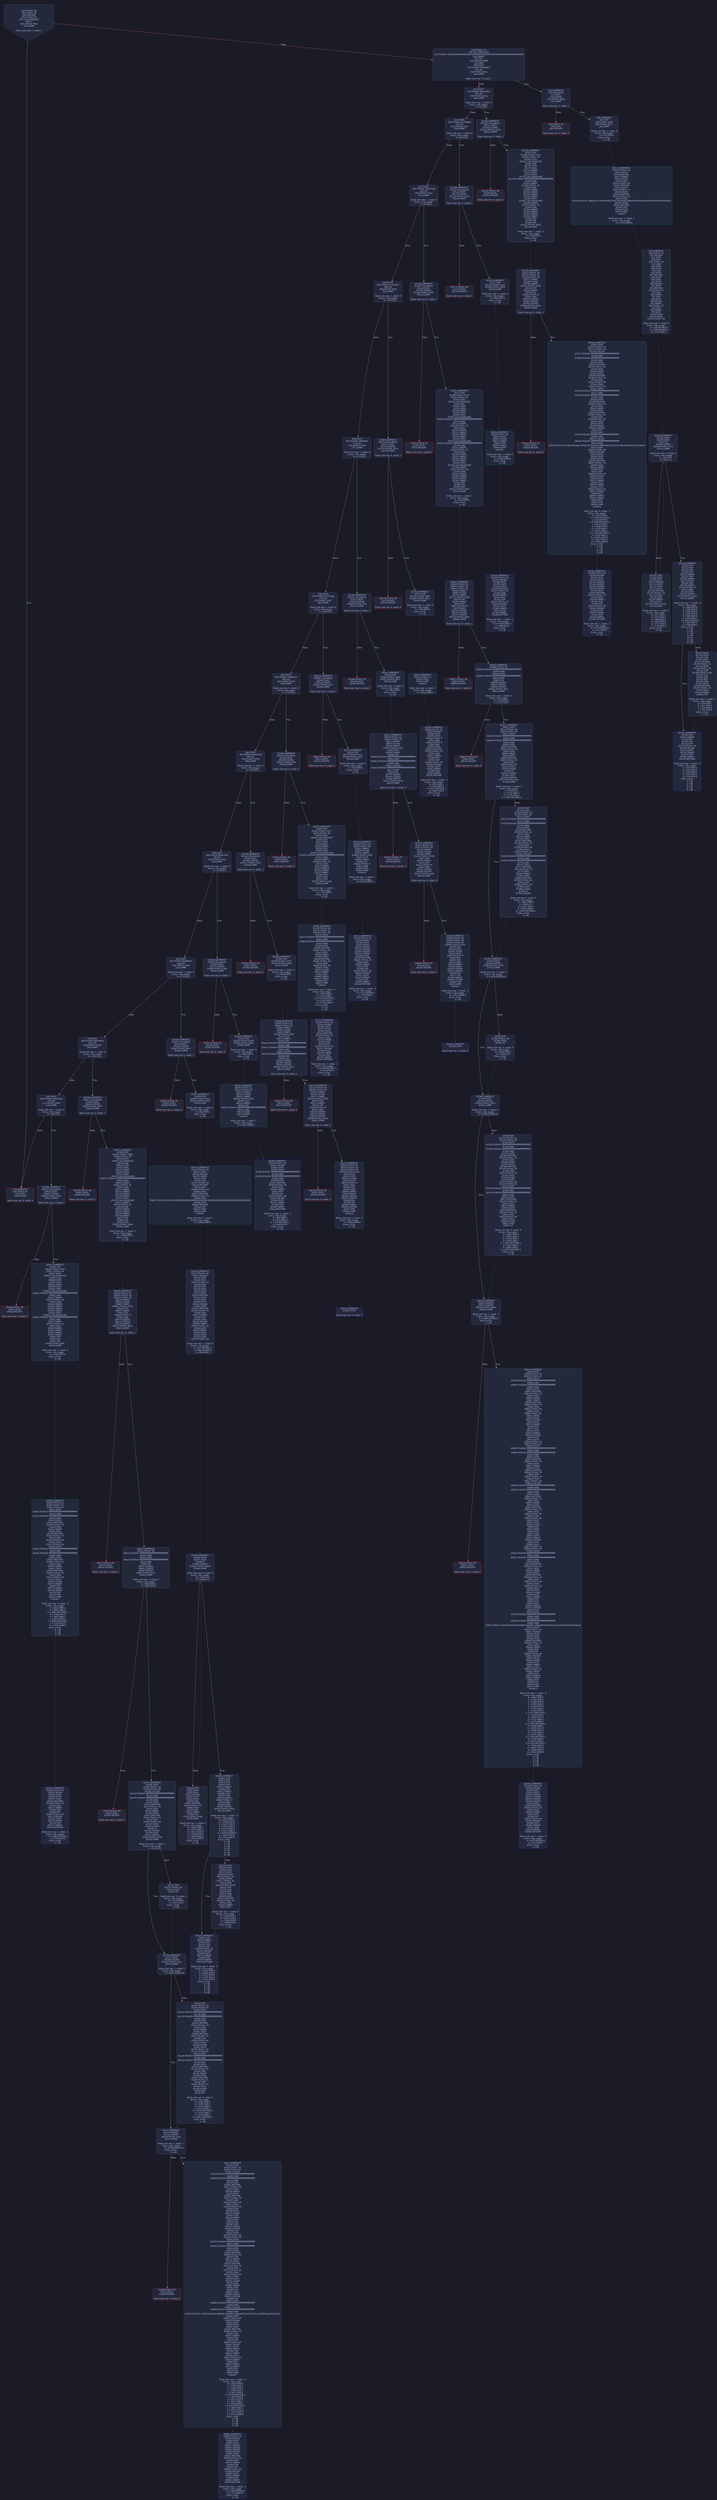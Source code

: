 digraph G {
    node [shape=box, style="filled, rounded", color="#565f89", fontcolor="#c0caf5", fontname="Helvetica", fillcolor="#24283b"];
    edge [color="#414868", fontcolor="#c0caf5", fontname="Helvetica"];
    bgcolor="#1a1b26";
    0 [ label = "[00] PUSH1 80
[02] PUSH1 40
[04] MSTORE
[05] PUSH1 04
[07] CALLDATASIZE
[08] LT
[09] PUSH2 00c5
[0c] JUMPI

Stack size req: 0, sizeΔ: 0
" shape = invhouse]
    1 [ label = "[0d] PUSH1 00
[0f] CALLDATALOAD
[10] PUSH29 0100000000000000000000000000000000000000000000000000000000
[2e] SWAP1
[2f] DIV
[30] PUSH4 ffffffff
[35] AND
[36] DUP1
[37] PUSH4 06fdde03
[3c] EQ
[3d] PUSH2 00ca
[40] JUMPI

Stack size req: 0, sizeΔ: 1
"]
    2 [ label = "[41] DUP1
[42] PUSH4 095ea7b3
[47] EQ
[48] PUSH2 015a
[4b] JUMPI

Stack size req: 1, sizeΔ: 0
Entry->Op usage:
	0->71:EQ:1
"]
    3 [ label = "[4c] DUP1
[4d] PUSH4 18160ddd
[52] EQ
[53] PUSH2 01bf
[56] JUMPI

Stack size req: 1, sizeΔ: 0
Entry->Op usage:
	0->82:EQ:1
"]
    4 [ label = "[57] DUP1
[58] PUSH4 23b872dd
[5d] EQ
[5e] PUSH2 01ea
[61] JUMPI

Stack size req: 1, sizeΔ: 0
Entry->Op usage:
	0->93:EQ:1
"]
    5 [ label = "[62] DUP1
[63] PUSH4 313ce567
[68] EQ
[69] PUSH2 026f
[6c] JUMPI

Stack size req: 1, sizeΔ: 0
Entry->Op usage:
	0->104:EQ:1
"]
    6 [ label = "[6d] DUP1
[6e] PUSH4 3f4ba83a
[73] EQ
[74] PUSH2 02a0
[77] JUMPI

Stack size req: 1, sizeΔ: 0
Entry->Op usage:
	0->115:EQ:1
"]
    7 [ label = "[78] DUP1
[79] PUSH4 5c975abb
[7e] EQ
[7f] PUSH2 02b7
[82] JUMPI

Stack size req: 1, sizeΔ: 0
Entry->Op usage:
	0->126:EQ:1
"]
    8 [ label = "[83] DUP1
[84] PUSH4 70a08231
[89] EQ
[8a] PUSH2 02e6
[8d] JUMPI

Stack size req: 1, sizeΔ: 0
Entry->Op usage:
	0->137:EQ:1
"]
    9 [ label = "[8e] DUP1
[8f] PUSH4 8456cb59
[94] EQ
[95] PUSH2 033d
[98] JUMPI

Stack size req: 1, sizeΔ: 0
Entry->Op usage:
	0->148:EQ:1
"]
    10 [ label = "[99] DUP1
[9a] PUSH4 8da5cb5b
[9f] EQ
[a0] PUSH2 0354
[a3] JUMPI

Stack size req: 1, sizeΔ: 0
Entry->Op usage:
	0->159:EQ:1
"]
    11 [ label = "[a4] DUP1
[a5] PUSH4 95d89b41
[aa] EQ
[ab] PUSH2 03ab
[ae] JUMPI

Stack size req: 1, sizeΔ: 0
Entry->Op usage:
	0->170:EQ:1
"]
    12 [ label = "[af] DUP1
[b0] PUSH4 a9059cbb
[b5] EQ
[b6] PUSH2 043b
[b9] JUMPI

Stack size req: 1, sizeΔ: 0
Entry->Op usage:
	0->181:EQ:1
"]
    13 [ label = "[ba] DUP1
[bb] PUSH4 dd62ed3e
[c0] EQ
[c1] PUSH2 04a0
[c4] JUMPI

Stack size req: 1, sizeΔ: 0
Entry->Op usage:
	0->192:EQ:1
"]
    14 [ label = "[c5] JUMPDEST
[c6] PUSH1 00
[c8] DUP1
[c9] REVERT

Stack size req: 0, sizeΔ: 0
" color = "red"]
    15 [ label = "[ca] JUMPDEST
[cb] CALLVALUE
[cc] DUP1
[cd] ISZERO
[ce] PUSH2 00d6
[d1] JUMPI

Stack size req: 0, sizeΔ: 1
"]
    16 [ label = "[d2] PUSH1 00
[d4] DUP1
[d5] REVERT

Stack size req: 0, sizeΔ: 0
" color = "red"]
    17 [ label = "[d6] JUMPDEST
[d7] POP
[d8] PUSH2 00df
[db] PUSH2 0517
[de] JUMP

Stack size req: 1, sizeΔ: 0
Entry->Op usage:
	0->215:POP:0
Entry->Exit:
	0->😵
"]
    18 [ label = "[df] JUMPDEST
[e0] PUSH1 40
[e2] MLOAD
[e3] DUP1
[e4] DUP1
[e5] PUSH1 20
[e7] ADD
[e8] DUP3
[e9] DUP2
[ea] SUB
[eb] DUP3
[ec] MSTORE
[ed] DUP4
[ee] DUP2
[ef] DUP2
[f0] MLOAD
[f1] DUP2
[f2] MSTORE
[f3] PUSH1 20
[f5] ADD
[f6] SWAP2
[f7] POP
[f8] DUP1
[f9] MLOAD
[fa] SWAP1
[fb] PUSH1 20
[fd] ADD
[fe] SWAP1
[ff] DUP1
[0100] DUP4
[0101] DUP4
[0102] PUSH1 00

Stack size req: 1, sizeΔ: 9
Entry->Op usage:
	0->240:MLOAD:0
	0->249:MLOAD:0
	0->253:ADD:1
"]
    19 [ label = "[0104] JUMPDEST
[0105] DUP4
[0106] DUP2
[0107] LT
[0108] ISZERO
[0109] PUSH2 011f
[010c] JUMPI

Stack size req: 4, sizeΔ: 0
Entry->Op usage:
	0->263:LT:0
	3->263:LT:1
"]
    20 [ label = "[010d] DUP1
[010e] DUP3
[010f] ADD
[0110] MLOAD
[0111] DUP2
[0112] DUP5
[0113] ADD
[0114] MSTORE
[0115] PUSH1 20
[0117] DUP2
[0118] ADD
[0119] SWAP1
[011a] POP
[011b] PUSH2 0104
[011e] JUMP

Stack size req: 3, sizeΔ: 0
Entry->Op usage:
	0->271:ADD:1
	0->275:ADD:1
	0->280:ADD:0
	0->282:POP:0
	1->271:ADD:0
	2->275:ADD:0
Entry->Exit:
	0->😵
"]
    21 [ label = "[011f] JUMPDEST
[0120] POP
[0121] POP
[0122] POP
[0123] POP
[0124] SWAP1
[0125] POP
[0126] SWAP1
[0127] DUP2
[0128] ADD
[0129] SWAP1
[012a] PUSH1 1f
[012c] AND
[012d] DUP1
[012e] ISZERO
[012f] PUSH2 014c
[0132] JUMPI

Stack size req: 7, sizeΔ: -5
Entry->Op usage:
	0->288:POP:0
	1->289:POP:0
	2->290:POP:0
	3->291:POP:0
	4->296:ADD:0
	4->300:AND:1
	4->302:ISZERO:0
	5->293:POP:0
	6->296:ADD:1
Entry->Exit:
	0->😵
	1->😵
	2->😵
	3->😵
	4->0
	5->😵
	6->😵
"]
    22 [ label = "[0133] DUP1
[0134] DUP3
[0135] SUB
[0136] DUP1
[0137] MLOAD
[0138] PUSH1 01
[013a] DUP4
[013b] PUSH1 20
[013d] SUB
[013e] PUSH2 0100
[0141] EXP
[0142] SUB
[0143] NOT
[0144] AND
[0145] DUP2
[0146] MSTORE
[0147] PUSH1 20
[0149] ADD
[014a] SWAP2
[014b] POP

Stack size req: 2, sizeΔ: 0
Entry->Op usage:
	0->309:SUB:1
	0->317:SUB:1
	1->309:SUB:0
	1->331:POP:0
Entry->Exit:
	1->😵
"]
    23 [ label = "[014c] JUMPDEST
[014d] POP
[014e] SWAP3
[014f] POP
[0150] POP
[0151] POP
[0152] PUSH1 40
[0154] MLOAD
[0155] DUP1
[0156] SWAP2
[0157] SUB
[0158] SWAP1
[0159] RETURN

Stack size req: 5, sizeΔ: -5
Entry->Op usage:
	0->333:POP:0
	1->343:SUB:0
	2->336:POP:0
	3->337:POP:0
	4->335:POP:0
Entry->Exit:
	0->😵
	1->😵
	2->😵
	3->😵
	4->😵
" color = "darkblue"]
    24 [ label = "[015a] JUMPDEST
[015b] CALLVALUE
[015c] DUP1
[015d] ISZERO
[015e] PUSH2 0166
[0161] JUMPI

Stack size req: 0, sizeΔ: 1
"]
    25 [ label = "[0162] PUSH1 00
[0164] DUP1
[0165] REVERT

Stack size req: 0, sizeΔ: 0
" color = "red"]
    26 [ label = "[0166] JUMPDEST
[0167] POP
[0168] PUSH2 01a5
[016b] PUSH1 04
[016d] DUP1
[016e] CALLDATASIZE
[016f] SUB
[0170] DUP2
[0171] ADD
[0172] SWAP1
[0173] DUP1
[0174] DUP1
[0175] CALLDATALOAD
[0176] PUSH20 ffffffffffffffffffffffffffffffffffffffff
[018b] AND
[018c] SWAP1
[018d] PUSH1 20
[018f] ADD
[0190] SWAP1
[0191] SWAP3
[0192] SWAP2
[0193] SWAP1
[0194] DUP1
[0195] CALLDATALOAD
[0196] SWAP1
[0197] PUSH1 20
[0199] ADD
[019a] SWAP1
[019b] SWAP3
[019c] SWAP2
[019d] SWAP1
[019e] POP
[019f] POP
[01a0] POP
[01a1] PUSH2 0550
[01a4] JUMP

Stack size req: 1, sizeΔ: 2
Entry->Op usage:
	0->359:POP:0
Entry->Exit:
	0->😵
"]
    27 [ label = "[01a5] JUMPDEST
[01a6] PUSH1 40
[01a8] MLOAD
[01a9] DUP1
[01aa] DUP3
[01ab] ISZERO
[01ac] ISZERO
[01ad] ISZERO
[01ae] ISZERO
[01af] DUP2
[01b0] MSTORE
[01b1] PUSH1 20
[01b3] ADD
[01b4] SWAP2
[01b5] POP
[01b6] POP
[01b7] PUSH1 40
[01b9] MLOAD
[01ba] DUP1
[01bb] SWAP2
[01bc] SUB
[01bd] SWAP1
[01be] RETURN

Stack size req: 1, sizeΔ: -1
Entry->Op usage:
	0->427:ISZERO:0
	0->437:POP:0
Entry->Exit:
	0->😵
" color = "darkblue"]
    28 [ label = "[01bf] JUMPDEST
[01c0] CALLVALUE
[01c1] DUP1
[01c2] ISZERO
[01c3] PUSH2 01cb
[01c6] JUMPI

Stack size req: 0, sizeΔ: 1
"]
    29 [ label = "[01c7] PUSH1 00
[01c9] DUP1
[01ca] REVERT

Stack size req: 0, sizeΔ: 0
" color = "red"]
    30 [ label = "[01cb] JUMPDEST
[01cc] POP
[01cd] PUSH2 01d4
[01d0] PUSH2 065e
[01d3] JUMP

Stack size req: 1, sizeΔ: 0
Entry->Op usage:
	0->460:POP:0
Entry->Exit:
	0->😵
"]
    31 [ label = "[01d4] JUMPDEST
[01d5] PUSH1 40
[01d7] MLOAD
[01d8] DUP1
[01d9] DUP3
[01da] DUP2
[01db] MSTORE
[01dc] PUSH1 20
[01de] ADD
[01df] SWAP2
[01e0] POP
[01e1] POP
[01e2] PUSH1 40
[01e4] MLOAD
[01e5] DUP1
[01e6] SWAP2
[01e7] SUB
[01e8] SWAP1
[01e9] RETURN

Stack size req: 1, sizeΔ: -1
Entry->Op usage:
	0->475:MSTORE:1
	0->480:POP:0
Entry->Exit:
	0->😵
" color = "darkblue"]
    32 [ label = "[01ea] JUMPDEST
[01eb] CALLVALUE
[01ec] DUP1
[01ed] ISZERO
[01ee] PUSH2 01f6
[01f1] JUMPI

Stack size req: 0, sizeΔ: 1
"]
    33 [ label = "[01f2] PUSH1 00
[01f4] DUP1
[01f5] REVERT

Stack size req: 0, sizeΔ: 0
" color = "red"]
    34 [ label = "[01f6] JUMPDEST
[01f7] POP
[01f8] PUSH2 0255
[01fb] PUSH1 04
[01fd] DUP1
[01fe] CALLDATASIZE
[01ff] SUB
[0200] DUP2
[0201] ADD
[0202] SWAP1
[0203] DUP1
[0204] DUP1
[0205] CALLDATALOAD
[0206] PUSH20 ffffffffffffffffffffffffffffffffffffffff
[021b] AND
[021c] SWAP1
[021d] PUSH1 20
[021f] ADD
[0220] SWAP1
[0221] SWAP3
[0222] SWAP2
[0223] SWAP1
[0224] DUP1
[0225] CALLDATALOAD
[0226] PUSH20 ffffffffffffffffffffffffffffffffffffffff
[023b] AND
[023c] SWAP1
[023d] PUSH1 20
[023f] ADD
[0240] SWAP1
[0241] SWAP3
[0242] SWAP2
[0243] SWAP1
[0244] DUP1
[0245] CALLDATALOAD
[0246] SWAP1
[0247] PUSH1 20
[0249] ADD
[024a] SWAP1
[024b] SWAP3
[024c] SWAP2
[024d] SWAP1
[024e] POP
[024f] POP
[0250] POP
[0251] PUSH2 0667
[0254] JUMP

Stack size req: 1, sizeΔ: 3
Entry->Op usage:
	0->503:POP:0
Entry->Exit:
	0->😵
"]
    35 [ label = "[0255] JUMPDEST
[0256] PUSH1 40
[0258] MLOAD
[0259] DUP1
[025a] DUP3
[025b] ISZERO
[025c] ISZERO
[025d] ISZERO
[025e] ISZERO
[025f] DUP2
[0260] MSTORE
[0261] PUSH1 20
[0263] ADD
[0264] SWAP2
[0265] POP
[0266] POP
[0267] PUSH1 40
[0269] MLOAD
[026a] DUP1
[026b] SWAP2
[026c] SUB
[026d] SWAP1
[026e] RETURN

Stack size req: 1, sizeΔ: -1
Entry->Op usage:
	0->603:ISZERO:0
	0->613:POP:0
Entry->Exit:
	0->😵
" color = "darkblue"]
    36 [ label = "[026f] JUMPDEST
[0270] CALLVALUE
[0271] DUP1
[0272] ISZERO
[0273] PUSH2 027b
[0276] JUMPI

Stack size req: 0, sizeΔ: 1
"]
    37 [ label = "[0277] PUSH1 00
[0279] DUP1
[027a] REVERT

Stack size req: 0, sizeΔ: 0
" color = "red"]
    38 [ label = "[027b] JUMPDEST
[027c] POP
[027d] PUSH2 0284
[0280] PUSH2 09c2
[0283] JUMP

Stack size req: 1, sizeΔ: 0
Entry->Op usage:
	0->636:POP:0
Entry->Exit:
	0->😵
"]
    39 [ label = "[0284] JUMPDEST
[0285] PUSH1 40
[0287] MLOAD
[0288] DUP1
[0289] DUP3
[028a] PUSH1 ff
[028c] AND
[028d] PUSH1 ff
[028f] AND
[0290] DUP2
[0291] MSTORE
[0292] PUSH1 20
[0294] ADD
[0295] SWAP2
[0296] POP
[0297] POP
[0298] PUSH1 40
[029a] MLOAD
[029b] DUP1
[029c] SWAP2
[029d] SUB
[029e] SWAP1
[029f] RETURN

Stack size req: 1, sizeΔ: -1
Entry->Op usage:
	0->652:AND:1
	0->655:AND:1
	0->657:MSTORE:1
	0->662:POP:0
Entry->Exit:
	0->😵
" color = "darkblue"]
    40 [ label = "[02a0] JUMPDEST
[02a1] CALLVALUE
[02a2] DUP1
[02a3] ISZERO
[02a4] PUSH2 02ac
[02a7] JUMPI

Stack size req: 0, sizeΔ: 1
"]
    41 [ label = "[02a8] PUSH1 00
[02aa] DUP1
[02ab] REVERT

Stack size req: 0, sizeΔ: 0
" color = "red"]
    42 [ label = "[02ac] JUMPDEST
[02ad] POP
[02ae] PUSH2 02b5
[02b1] PUSH2 09c7
[02b4] JUMP

Stack size req: 1, sizeΔ: 0
Entry->Op usage:
	0->685:POP:0
Entry->Exit:
	0->😵
"]
    43 [ label = "[02b5] JUMPDEST
[02b6] STOP

Stack size req: 0, sizeΔ: 0
" color = "darkblue"]
    44 [ label = "[02b7] JUMPDEST
[02b8] CALLVALUE
[02b9] DUP1
[02ba] ISZERO
[02bb] PUSH2 02c3
[02be] JUMPI

Stack size req: 0, sizeΔ: 1
"]
    45 [ label = "[02bf] PUSH1 00
[02c1] DUP1
[02c2] REVERT

Stack size req: 0, sizeΔ: 0
" color = "red"]
    46 [ label = "[02c3] JUMPDEST
[02c4] POP
[02c5] PUSH2 02cc
[02c8] PUSH2 0a5c
[02cb] JUMP

Stack size req: 1, sizeΔ: 0
Entry->Op usage:
	0->708:POP:0
Entry->Exit:
	0->😵
"]
    47 [ label = "[02cc] JUMPDEST
[02cd] PUSH1 40
[02cf] MLOAD
[02d0] DUP1
[02d1] DUP3
[02d2] ISZERO
[02d3] ISZERO
[02d4] ISZERO
[02d5] ISZERO
[02d6] DUP2
[02d7] MSTORE
[02d8] PUSH1 20
[02da] ADD
[02db] SWAP2
[02dc] POP
[02dd] POP
[02de] PUSH1 40
[02e0] MLOAD
[02e1] DUP1
[02e2] SWAP2
[02e3] SUB
[02e4] SWAP1
[02e5] RETURN

Stack size req: 1, sizeΔ: -1
Entry->Op usage:
	0->722:ISZERO:0
	0->732:POP:0
Entry->Exit:
	0->😵
" color = "darkblue"]
    48 [ label = "[02e6] JUMPDEST
[02e7] CALLVALUE
[02e8] DUP1
[02e9] ISZERO
[02ea] PUSH2 02f2
[02ed] JUMPI

Stack size req: 0, sizeΔ: 1
"]
    49 [ label = "[02ee] PUSH1 00
[02f0] DUP1
[02f1] REVERT

Stack size req: 0, sizeΔ: 0
" color = "red"]
    50 [ label = "[02f2] JUMPDEST
[02f3] POP
[02f4] PUSH2 0327
[02f7] PUSH1 04
[02f9] DUP1
[02fa] CALLDATASIZE
[02fb] SUB
[02fc] DUP2
[02fd] ADD
[02fe] SWAP1
[02ff] DUP1
[0300] DUP1
[0301] CALLDATALOAD
[0302] PUSH20 ffffffffffffffffffffffffffffffffffffffff
[0317] AND
[0318] SWAP1
[0319] PUSH1 20
[031b] ADD
[031c] SWAP1
[031d] SWAP3
[031e] SWAP2
[031f] SWAP1
[0320] POP
[0321] POP
[0322] POP
[0323] PUSH2 0a6f
[0326] JUMP

Stack size req: 1, sizeΔ: 1
Entry->Op usage:
	0->755:POP:0
Entry->Exit:
	0->😵
"]
    51 [ label = "[0327] JUMPDEST
[0328] PUSH1 40
[032a] MLOAD
[032b] DUP1
[032c] DUP3
[032d] DUP2
[032e] MSTORE
[032f] PUSH1 20
[0331] ADD
[0332] SWAP2
[0333] POP
[0334] POP
[0335] PUSH1 40
[0337] MLOAD
[0338] DUP1
[0339] SWAP2
[033a] SUB
[033b] SWAP1
[033c] RETURN

Stack size req: 1, sizeΔ: -1
Entry->Op usage:
	0->814:MSTORE:1
	0->819:POP:0
Entry->Exit:
	0->😵
" color = "darkblue"]
    52 [ label = "[033d] JUMPDEST
[033e] CALLVALUE
[033f] DUP1
[0340] ISZERO
[0341] PUSH2 0349
[0344] JUMPI

Stack size req: 0, sizeΔ: 1
"]
    53 [ label = "[0345] PUSH1 00
[0347] DUP1
[0348] REVERT

Stack size req: 0, sizeΔ: 0
" color = "red"]
    54 [ label = "[0349] JUMPDEST
[034a] POP
[034b] PUSH2 0352
[034e] PUSH2 0ab8
[0351] JUMP

Stack size req: 1, sizeΔ: 0
Entry->Op usage:
	0->842:POP:0
Entry->Exit:
	0->😵
"]
    55 [ label = "[0352] JUMPDEST
[0353] STOP

Stack size req: 0, sizeΔ: 0
" color = "darkblue"]
    56 [ label = "[0354] JUMPDEST
[0355] CALLVALUE
[0356] DUP1
[0357] ISZERO
[0358] PUSH2 0360
[035b] JUMPI

Stack size req: 0, sizeΔ: 1
"]
    57 [ label = "[035c] PUSH1 00
[035e] DUP1
[035f] REVERT

Stack size req: 0, sizeΔ: 0
" color = "red"]
    58 [ label = "[0360] JUMPDEST
[0361] POP
[0362] PUSH2 0369
[0365] PUSH2 0b4e
[0368] JUMP

Stack size req: 1, sizeΔ: 0
Entry->Op usage:
	0->865:POP:0
Entry->Exit:
	0->😵
"]
    59 [ label = "[0369] JUMPDEST
[036a] PUSH1 40
[036c] MLOAD
[036d] DUP1
[036e] DUP3
[036f] PUSH20 ffffffffffffffffffffffffffffffffffffffff
[0384] AND
[0385] PUSH20 ffffffffffffffffffffffffffffffffffffffff
[039a] AND
[039b] DUP2
[039c] MSTORE
[039d] PUSH1 20
[039f] ADD
[03a0] SWAP2
[03a1] POP
[03a2] POP
[03a3] PUSH1 40
[03a5] MLOAD
[03a6] DUP1
[03a7] SWAP2
[03a8] SUB
[03a9] SWAP1
[03aa] RETURN

Stack size req: 1, sizeΔ: -1
Entry->Op usage:
	0->900:AND:1
	0->922:AND:1
	0->924:MSTORE:1
	0->929:POP:0
Entry->Exit:
	0->😵
" color = "darkblue"]
    60 [ label = "[03ab] JUMPDEST
[03ac] CALLVALUE
[03ad] DUP1
[03ae] ISZERO
[03af] PUSH2 03b7
[03b2] JUMPI

Stack size req: 0, sizeΔ: 1
"]
    61 [ label = "[03b3] PUSH1 00
[03b5] DUP1
[03b6] REVERT

Stack size req: 0, sizeΔ: 0
" color = "red"]
    62 [ label = "[03b7] JUMPDEST
[03b8] POP
[03b9] PUSH2 03c0
[03bc] PUSH2 0b74
[03bf] JUMP

Stack size req: 1, sizeΔ: 0
Entry->Op usage:
	0->952:POP:0
Entry->Exit:
	0->😵
"]
    63 [ label = "[03c0] JUMPDEST
[03c1] PUSH1 40
[03c3] MLOAD
[03c4] DUP1
[03c5] DUP1
[03c6] PUSH1 20
[03c8] ADD
[03c9] DUP3
[03ca] DUP2
[03cb] SUB
[03cc] DUP3
[03cd] MSTORE
[03ce] DUP4
[03cf] DUP2
[03d0] DUP2
[03d1] MLOAD
[03d2] DUP2
[03d3] MSTORE
[03d4] PUSH1 20
[03d6] ADD
[03d7] SWAP2
[03d8] POP
[03d9] DUP1
[03da] MLOAD
[03db] SWAP1
[03dc] PUSH1 20
[03de] ADD
[03df] SWAP1
[03e0] DUP1
[03e1] DUP4
[03e2] DUP4
[03e3] PUSH1 00

Stack size req: 1, sizeΔ: 9
Entry->Op usage:
	0->977:MLOAD:0
	0->986:MLOAD:0
	0->990:ADD:1
"]
    64 [ label = "[03e5] JUMPDEST
[03e6] DUP4
[03e7] DUP2
[03e8] LT
[03e9] ISZERO
[03ea] PUSH2 0400
[03ed] JUMPI

Stack size req: 4, sizeΔ: 0
Entry->Op usage:
	0->1000:LT:0
	3->1000:LT:1
"]
    65 [ label = "[03ee] DUP1
[03ef] DUP3
[03f0] ADD
[03f1] MLOAD
[03f2] DUP2
[03f3] DUP5
[03f4] ADD
[03f5] MSTORE
[03f6] PUSH1 20
[03f8] DUP2
[03f9] ADD
[03fa] SWAP1
[03fb] POP
[03fc] PUSH2 03e5
[03ff] JUMP

Stack size req: 3, sizeΔ: 0
Entry->Op usage:
	0->1008:ADD:1
	0->1012:ADD:1
	0->1017:ADD:0
	0->1019:POP:0
	1->1008:ADD:0
	2->1012:ADD:0
Entry->Exit:
	0->😵
"]
    66 [ label = "[0400] JUMPDEST
[0401] POP
[0402] POP
[0403] POP
[0404] POP
[0405] SWAP1
[0406] POP
[0407] SWAP1
[0408] DUP2
[0409] ADD
[040a] SWAP1
[040b] PUSH1 1f
[040d] AND
[040e] DUP1
[040f] ISZERO
[0410] PUSH2 042d
[0413] JUMPI

Stack size req: 7, sizeΔ: -5
Entry->Op usage:
	0->1025:POP:0
	1->1026:POP:0
	2->1027:POP:0
	3->1028:POP:0
	4->1033:ADD:0
	4->1037:AND:1
	4->1039:ISZERO:0
	5->1030:POP:0
	6->1033:ADD:1
Entry->Exit:
	0->😵
	1->😵
	2->😵
	3->😵
	4->0
	5->😵
	6->😵
"]
    67 [ label = "[0414] DUP1
[0415] DUP3
[0416] SUB
[0417] DUP1
[0418] MLOAD
[0419] PUSH1 01
[041b] DUP4
[041c] PUSH1 20
[041e] SUB
[041f] PUSH2 0100
[0422] EXP
[0423] SUB
[0424] NOT
[0425] AND
[0426] DUP2
[0427] MSTORE
[0428] PUSH1 20
[042a] ADD
[042b] SWAP2
[042c] POP

Stack size req: 2, sizeΔ: 0
Entry->Op usage:
	0->1046:SUB:1
	0->1054:SUB:1
	1->1046:SUB:0
	1->1068:POP:0
Entry->Exit:
	1->😵
"]
    68 [ label = "[042d] JUMPDEST
[042e] POP
[042f] SWAP3
[0430] POP
[0431] POP
[0432] POP
[0433] PUSH1 40
[0435] MLOAD
[0436] DUP1
[0437] SWAP2
[0438] SUB
[0439] SWAP1
[043a] RETURN

Stack size req: 5, sizeΔ: -5
Entry->Op usage:
	0->1070:POP:0
	1->1080:SUB:0
	2->1073:POP:0
	3->1074:POP:0
	4->1072:POP:0
Entry->Exit:
	0->😵
	1->😵
	2->😵
	3->😵
	4->😵
" color = "darkblue"]
    69 [ label = "[043b] JUMPDEST
[043c] CALLVALUE
[043d] DUP1
[043e] ISZERO
[043f] PUSH2 0447
[0442] JUMPI

Stack size req: 0, sizeΔ: 1
"]
    70 [ label = "[0443] PUSH1 00
[0445] DUP1
[0446] REVERT

Stack size req: 0, sizeΔ: 0
" color = "red"]
    71 [ label = "[0447] JUMPDEST
[0448] POP
[0449] PUSH2 0486
[044c] PUSH1 04
[044e] DUP1
[044f] CALLDATASIZE
[0450] SUB
[0451] DUP2
[0452] ADD
[0453] SWAP1
[0454] DUP1
[0455] DUP1
[0456] CALLDATALOAD
[0457] PUSH20 ffffffffffffffffffffffffffffffffffffffff
[046c] AND
[046d] SWAP1
[046e] PUSH1 20
[0470] ADD
[0471] SWAP1
[0472] SWAP3
[0473] SWAP2
[0474] SWAP1
[0475] DUP1
[0476] CALLDATALOAD
[0477] SWAP1
[0478] PUSH1 20
[047a] ADD
[047b] SWAP1
[047c] SWAP3
[047d] SWAP2
[047e] SWAP1
[047f] POP
[0480] POP
[0481] POP
[0482] PUSH2 0bad
[0485] JUMP

Stack size req: 1, sizeΔ: 2
Entry->Op usage:
	0->1096:POP:0
Entry->Exit:
	0->😵
"]
    72 [ label = "[0486] JUMPDEST
[0487] PUSH1 40
[0489] MLOAD
[048a] DUP1
[048b] DUP3
[048c] ISZERO
[048d] ISZERO
[048e] ISZERO
[048f] ISZERO
[0490] DUP2
[0491] MSTORE
[0492] PUSH1 20
[0494] ADD
[0495] SWAP2
[0496] POP
[0497] POP
[0498] PUSH1 40
[049a] MLOAD
[049b] DUP1
[049c] SWAP2
[049d] SUB
[049e] SWAP1
[049f] RETURN

Stack size req: 1, sizeΔ: -1
Entry->Op usage:
	0->1164:ISZERO:0
	0->1174:POP:0
Entry->Exit:
	0->😵
" color = "darkblue"]
    73 [ label = "[04a0] JUMPDEST
[04a1] CALLVALUE
[04a2] DUP1
[04a3] ISZERO
[04a4] PUSH2 04ac
[04a7] JUMPI

Stack size req: 0, sizeΔ: 1
"]
    74 [ label = "[04a8] PUSH1 00
[04aa] DUP1
[04ab] REVERT

Stack size req: 0, sizeΔ: 0
" color = "red"]
    75 [ label = "[04ac] JUMPDEST
[04ad] POP
[04ae] PUSH2 0501
[04b1] PUSH1 04
[04b3] DUP1
[04b4] CALLDATASIZE
[04b5] SUB
[04b6] DUP2
[04b7] ADD
[04b8] SWAP1
[04b9] DUP1
[04ba] DUP1
[04bb] CALLDATALOAD
[04bc] PUSH20 ffffffffffffffffffffffffffffffffffffffff
[04d1] AND
[04d2] SWAP1
[04d3] PUSH1 20
[04d5] ADD
[04d6] SWAP1
[04d7] SWAP3
[04d8] SWAP2
[04d9] SWAP1
[04da] DUP1
[04db] CALLDATALOAD
[04dc] PUSH20 ffffffffffffffffffffffffffffffffffffffff
[04f1] AND
[04f2] SWAP1
[04f3] PUSH1 20
[04f5] ADD
[04f6] SWAP1
[04f7] SWAP3
[04f8] SWAP2
[04f9] SWAP1
[04fa] POP
[04fb] POP
[04fc] POP
[04fd] PUSH2 0df5
[0500] JUMP

Stack size req: 1, sizeΔ: 2
Entry->Op usage:
	0->1197:POP:0
Entry->Exit:
	0->😵
"]
    76 [ label = "[0501] JUMPDEST
[0502] PUSH1 40
[0504] MLOAD
[0505] DUP1
[0506] DUP3
[0507] DUP2
[0508] MSTORE
[0509] PUSH1 20
[050b] ADD
[050c] SWAP2
[050d] POP
[050e] POP
[050f] PUSH1 40
[0511] MLOAD
[0512] DUP1
[0513] SWAP2
[0514] SUB
[0515] SWAP1
[0516] RETURN

Stack size req: 1, sizeΔ: -1
Entry->Op usage:
	0->1288:MSTORE:1
	0->1293:POP:0
Entry->Exit:
	0->😵
" color = "darkblue"]
    77 [ label = "[0517] JUMPDEST
[0518] PUSH1 40
[051a] DUP1
[051b] MLOAD
[051c] SWAP1
[051d] DUP2
[051e] ADD
[051f] PUSH1 40
[0521] MSTORE
[0522] DUP1
[0523] PUSH1 17
[0525] DUP2
[0526] MSTORE
[0527] PUSH1 20
[0529] ADD
[052a] PUSH32 4865616c7468204461746120436861696e20546f6b656e000000000000000000
[054b] DUP2
[054c] MSTORE
[054d] POP
[054e] DUP2
[054f] JUMP
Indirect!

Stack size req: 1, sizeΔ: 1
Entry->Op usage:
	0->1359:JUMP:0
" color = "teal"]
    78 [ label = "[0550] JUMPDEST
[0551] PUSH1 00
[0553] PUSH1 04
[0555] PUSH1 00
[0557] SWAP1
[0558] SLOAD
[0559] SWAP1
[055a] PUSH2 0100
[055d] EXP
[055e] SWAP1
[055f] DIV
[0560] PUSH1 ff
[0562] AND
[0563] ISZERO
[0564] ISZERO
[0565] ISZERO
[0566] PUSH2 056e
[0569] JUMPI

Stack size req: 0, sizeΔ: 1
"]
    79 [ label = "[056a] PUSH1 00
[056c] DUP1
[056d] REVERT

Stack size req: 0, sizeΔ: 0
" color = "red"]
    80 [ label = "[056e] JUMPDEST
[056f] DUP2
[0570] PUSH1 03
[0572] PUSH1 00
[0574] CALLER
[0575] PUSH20 ffffffffffffffffffffffffffffffffffffffff
[058a] AND
[058b] PUSH20 ffffffffffffffffffffffffffffffffffffffff
[05a0] AND
[05a1] DUP2
[05a2] MSTORE
[05a3] PUSH1 20
[05a5] ADD
[05a6] SWAP1
[05a7] DUP2
[05a8] MSTORE
[05a9] PUSH1 20
[05ab] ADD
[05ac] PUSH1 00
[05ae] SHA3
[05af] PUSH1 00
[05b1] DUP6
[05b2] PUSH20 ffffffffffffffffffffffffffffffffffffffff
[05c7] AND
[05c8] PUSH20 ffffffffffffffffffffffffffffffffffffffff
[05dd] AND
[05de] DUP2
[05df] MSTORE
[05e0] PUSH1 20
[05e2] ADD
[05e3] SWAP1
[05e4] DUP2
[05e5] MSTORE
[05e6] PUSH1 20
[05e8] ADD
[05e9] PUSH1 00
[05eb] SHA3
[05ec] DUP2
[05ed] SWAP1
[05ee] SSTORE
[05ef] POP
[05f0] DUP3
[05f1] PUSH20 ffffffffffffffffffffffffffffffffffffffff
[0606] AND
[0607] CALLER
[0608] PUSH20 ffffffffffffffffffffffffffffffffffffffff
[061d] AND
[061e] PUSH32 8c5be1e5ebec7d5bd14f71427d1e84f3dd0314c0f7b2291e5b200ac8c7c3b925
[063f] DUP5
[0640] PUSH1 40
[0642] MLOAD
[0643] DUP1
[0644] DUP3
[0645] DUP2
[0646] MSTORE
[0647] PUSH1 20
[0649] ADD
[064a] SWAP2
[064b] POP
[064c] POP
[064d] PUSH1 40
[064f] MLOAD
[0650] DUP1
[0651] SWAP2
[0652] SUB
[0653] SWAP1
[0654] LOG3
[0655] PUSH1 01
[0657] SWAP1
[0658] POP
[0659] SWAP3
[065a] SWAP2
[065b] POP
[065c] POP
[065d] JUMP
Indirect!

Stack size req: 4, sizeΔ: -3
Entry->Op usage:
	0->1624:POP:0
	1->1518:SSTORE:1
	1->1519:POP:0
	1->1606:MSTORE:1
	1->1611:POP:0
	1->1628:POP:0
	2->1479:AND:1
	2->1501:AND:1
	2->1503:MSTORE:1
	2->1542:AND:1
	2->1620:LOG3:4
	2->1627:POP:0
	3->1629:JUMP:0
Entry->Exit:
	0->😵
	1->😵
	2->😵
	3->😵
" color = "teal"]
    81 [ label = "[065e] JUMPDEST
[065f] PUSH1 00
[0661] DUP1
[0662] SLOAD
[0663] SWAP1
[0664] POP
[0665] SWAP1
[0666] JUMP
Indirect!

Stack size req: 1, sizeΔ: 0
Entry->Op usage:
	0->1638:JUMP:0
Entry->Exit:
	0->😵
" color = "teal"]
    82 [ label = "[0667] JUMPDEST
[0668] PUSH1 00
[066a] PUSH1 04
[066c] PUSH1 00
[066e] SWAP1
[066f] SLOAD
[0670] SWAP1
[0671] PUSH2 0100
[0674] EXP
[0675] SWAP1
[0676] DIV
[0677] PUSH1 ff
[0679] AND
[067a] ISZERO
[067b] ISZERO
[067c] ISZERO
[067d] PUSH2 0685
[0680] JUMPI

Stack size req: 0, sizeΔ: 1
"]
    83 [ label = "[0681] PUSH1 00
[0683] DUP1
[0684] REVERT

Stack size req: 0, sizeΔ: 0
" color = "red"]
    84 [ label = "[0685] JUMPDEST
[0686] PUSH1 00
[0688] PUSH20 ffffffffffffffffffffffffffffffffffffffff
[069d] AND
[069e] DUP4
[069f] PUSH20 ffffffffffffffffffffffffffffffffffffffff
[06b4] AND
[06b5] EQ
[06b6] ISZERO
[06b7] ISZERO
[06b8] ISZERO
[06b9] PUSH2 06c1
[06bc] JUMPI

Stack size req: 3, sizeΔ: 0
Entry->Op usage:
	2->1716:AND:1
	2->1717:EQ:0
"]
    85 [ label = "[06bd] PUSH1 00
[06bf] DUP1
[06c0] REVERT

Stack size req: 0, sizeΔ: 0
" color = "red"]
    86 [ label = "[06c1] JUMPDEST
[06c2] DUP2
[06c3] PUSH1 02
[06c5] PUSH1 00
[06c7] DUP7
[06c8] PUSH20 ffffffffffffffffffffffffffffffffffffffff
[06dd] AND
[06de] PUSH20 ffffffffffffffffffffffffffffffffffffffff
[06f3] AND
[06f4] DUP2
[06f5] MSTORE
[06f6] PUSH1 20
[06f8] ADD
[06f9] SWAP1
[06fa] DUP2
[06fb] MSTORE
[06fc] PUSH1 20
[06fe] ADD
[06ff] PUSH1 00
[0701] SHA3
[0702] SLOAD
[0703] LT
[0704] ISZERO
[0705] DUP1
[0706] ISZERO
[0707] PUSH2 078c
[070a] JUMPI

Stack size req: 4, sizeΔ: 1
Entry->Op usage:
	1->1795:LT:1
	3->1757:AND:1
	3->1779:AND:1
	3->1781:MSTORE:1
"]
    87 [ label = "[070b] POP
[070c] DUP2
[070d] PUSH1 03
[070f] PUSH1 00
[0711] DUP7
[0712] PUSH20 ffffffffffffffffffffffffffffffffffffffff
[0727] AND
[0728] PUSH20 ffffffffffffffffffffffffffffffffffffffff
[073d] AND
[073e] DUP2
[073f] MSTORE
[0740] PUSH1 20
[0742] ADD
[0743] SWAP1
[0744] DUP2
[0745] MSTORE
[0746] PUSH1 20
[0748] ADD
[0749] PUSH1 00
[074b] SHA3
[074c] PUSH1 00
[074e] CALLER
[074f] PUSH20 ffffffffffffffffffffffffffffffffffffffff
[0764] AND
[0765] PUSH20 ffffffffffffffffffffffffffffffffffffffff
[077a] AND
[077b] DUP2
[077c] MSTORE
[077d] PUSH1 20
[077f] ADD
[0780] SWAP1
[0781] DUP2
[0782] MSTORE
[0783] PUSH1 20
[0785] ADD
[0786] PUSH1 00
[0788] SHA3
[0789] SLOAD
[078a] LT
[078b] ISZERO

Stack size req: 5, sizeΔ: 0
Entry->Op usage:
	0->1803:POP:0
	2->1930:LT:1
	4->1831:AND:1
	4->1853:AND:1
	4->1855:MSTORE:1
Entry->Exit:
	0->😵
"]
    88 [ label = "[078c] JUMPDEST
[078d] DUP1
[078e] ISZERO
[078f] PUSH2 0798
[0792] JUMPI

Stack size req: 1, sizeΔ: 0
Entry->Op usage:
	0->1934:ISZERO:0
"]
    89 [ label = "[0793] POP
[0794] PUSH1 00
[0796] DUP3
[0797] GT

Stack size req: 3, sizeΔ: 0
Entry->Op usage:
	0->1939:POP:0
	2->1943:GT:0
Entry->Exit:
	0->😵
"]
    90 [ label = "[0798] JUMPDEST
[0799] DUP1
[079a] ISZERO
[079b] PUSH2 0823
[079e] JUMPI

Stack size req: 1, sizeΔ: 0
Entry->Op usage:
	0->1946:ISZERO:0
"]
    91 [ label = "[079f] POP
[07a0] PUSH1 02
[07a2] PUSH1 00
[07a4] DUP5
[07a5] PUSH20 ffffffffffffffffffffffffffffffffffffffff
[07ba] AND
[07bb] PUSH20 ffffffffffffffffffffffffffffffffffffffff
[07d0] AND
[07d1] DUP2
[07d2] MSTORE
[07d3] PUSH1 20
[07d5] ADD
[07d6] SWAP1
[07d7] DUP2
[07d8] MSTORE
[07d9] PUSH1 20
[07db] ADD
[07dc] PUSH1 00
[07de] SHA3
[07df] SLOAD
[07e0] DUP3
[07e1] PUSH1 02
[07e3] PUSH1 00
[07e5] DUP7
[07e6] PUSH20 ffffffffffffffffffffffffffffffffffffffff
[07fb] AND
[07fc] PUSH20 ffffffffffffffffffffffffffffffffffffffff
[0811] AND
[0812] DUP2
[0813] MSTORE
[0814] PUSH1 20
[0816] ADD
[0817] SWAP1
[0818] DUP2
[0819] MSTORE
[081a] PUSH1 20
[081c] ADD
[081d] PUSH1 00
[081f] SHA3
[0820] SLOAD
[0821] ADD
[0822] GT

Stack size req: 4, sizeΔ: 0
Entry->Op usage:
	0->1951:POP:0
	2->2081:ADD:1
	3->1978:AND:1
	3->2000:AND:1
	3->2002:MSTORE:1
	3->2043:AND:1
	3->2065:AND:1
	3->2067:MSTORE:1
Entry->Exit:
	0->😵
"]
    92 [ label = "[0823] JUMPDEST
[0824] ISZERO
[0825] ISZERO
[0826] PUSH2 082e
[0829] JUMPI

Stack size req: 1, sizeΔ: -1
Entry->Op usage:
	0->2084:ISZERO:0
Entry->Exit:
	0->😵
"]
    93 [ label = "[082a] PUSH1 00
[082c] DUP1
[082d] REVERT

Stack size req: 0, sizeΔ: 0
" color = "red"]
    94 [ label = "[082e] JUMPDEST
[082f] DUP2
[0830] PUSH1 02
[0832] PUSH1 00
[0834] DUP7
[0835] PUSH20 ffffffffffffffffffffffffffffffffffffffff
[084a] AND
[084b] PUSH20 ffffffffffffffffffffffffffffffffffffffff
[0860] AND
[0861] DUP2
[0862] MSTORE
[0863] PUSH1 20
[0865] ADD
[0866] SWAP1
[0867] DUP2
[0868] MSTORE
[0869] PUSH1 20
[086b] ADD
[086c] PUSH1 00
[086e] SHA3
[086f] PUSH1 00
[0871] DUP3
[0872] DUP3
[0873] SLOAD
[0874] SUB
[0875] SWAP3
[0876] POP
[0877] POP
[0878] DUP2
[0879] SWAP1
[087a] SSTORE
[087b] POP
[087c] DUP2
[087d] PUSH1 03
[087f] PUSH1 00
[0881] DUP7
[0882] PUSH20 ffffffffffffffffffffffffffffffffffffffff
[0897] AND
[0898] PUSH20 ffffffffffffffffffffffffffffffffffffffff
[08ad] AND
[08ae] DUP2
[08af] MSTORE
[08b0] PUSH1 20
[08b2] ADD
[08b3] SWAP1
[08b4] DUP2
[08b5] MSTORE
[08b6] PUSH1 20
[08b8] ADD
[08b9] PUSH1 00
[08bb] SHA3
[08bc] PUSH1 00
[08be] CALLER
[08bf] PUSH20 ffffffffffffffffffffffffffffffffffffffff
[08d4] AND
[08d5] PUSH20 ffffffffffffffffffffffffffffffffffffffff
[08ea] AND
[08eb] DUP2
[08ec] MSTORE
[08ed] PUSH1 20
[08ef] ADD
[08f0] SWAP1
[08f1] DUP2
[08f2] MSTORE
[08f3] PUSH1 20
[08f5] ADD
[08f6] PUSH1 00
[08f8] SHA3
[08f9] PUSH1 00
[08fb] DUP3
[08fc] DUP3
[08fd] SLOAD
[08fe] SUB
[08ff] SWAP3
[0900] POP
[0901] POP
[0902] DUP2
[0903] SWAP1
[0904] SSTORE
[0905] POP
[0906] DUP2
[0907] PUSH1 02
[0909] PUSH1 00
[090b] DUP6
[090c] PUSH20 ffffffffffffffffffffffffffffffffffffffff
[0921] AND
[0922] PUSH20 ffffffffffffffffffffffffffffffffffffffff
[0937] AND
[0938] DUP2
[0939] MSTORE
[093a] PUSH1 20
[093c] ADD
[093d] SWAP1
[093e] DUP2
[093f] MSTORE
[0940] PUSH1 20
[0942] ADD
[0943] PUSH1 00
[0945] SHA3
[0946] PUSH1 00
[0948] DUP3
[0949] DUP3
[094a] SLOAD
[094b] ADD
[094c] SWAP3
[094d] POP
[094e] POP
[094f] DUP2
[0950] SWAP1
[0951] SSTORE
[0952] POP
[0953] DUP3
[0954] PUSH20 ffffffffffffffffffffffffffffffffffffffff
[0969] AND
[096a] DUP5
[096b] PUSH20 ffffffffffffffffffffffffffffffffffffffff
[0980] AND
[0981] PUSH32 ddf252ad1be2c89b69c2b068fc378daa952ba7f163c4a11628f55a4df523b3ef
[09a2] DUP5
[09a3] PUSH1 40
[09a5] MLOAD
[09a6] DUP1
[09a7] DUP3
[09a8] DUP2
[09a9] MSTORE
[09aa] PUSH1 20
[09ac] ADD
[09ad] SWAP2
[09ae] POP
[09af] POP
[09b0] PUSH1 40
[09b2] MLOAD
[09b3] DUP1
[09b4] SWAP2
[09b5] SUB
[09b6] SWAP1
[09b7] LOG3
[09b8] PUSH1 01
[09ba] SWAP1
[09bb] POP
[09bc] SWAP4
[09bd] SWAP3
[09be] POP
[09bf] POP
[09c0] POP
[09c1] JUMP
Indirect!

Stack size req: 5, sizeΔ: -4
Entry->Op usage:
	0->2491:POP:0
	1->2164:SUB:1
	1->2166:POP:0
	1->2302:SUB:1
	1->2304:POP:0
	1->2379:ADD:1
	1->2381:POP:0
	1->2473:MSTORE:1
	1->2478:POP:0
	1->2495:POP:0
	2->2337:AND:1
	2->2359:AND:1
	2->2361:MSTORE:1
	2->2409:AND:1
	2->2487:LOG3:4
	2->2496:POP:0
	3->2122:AND:1
	3->2144:AND:1
	3->2146:MSTORE:1
	3->2199:AND:1
	3->2221:AND:1
	3->2223:MSTORE:1
	3->2432:AND:1
	3->2487:LOG3:3
	3->2494:POP:0
	4->2497:JUMP:0
Entry->Exit:
	0->😵
	1->😵
	2->😵
	3->😵
	4->😵
" color = "teal"]
    95 [ label = "[09c2] JUMPDEST
[09c3] PUSH1 12
[09c5] DUP2
[09c6] JUMP
Indirect!

Stack size req: 1, sizeΔ: 1
Entry->Op usage:
	0->2502:JUMP:0
" color = "teal"]
    96 [ label = "[09c7] JUMPDEST
[09c8] PUSH1 01
[09ca] PUSH1 00
[09cc] SWAP1
[09cd] SLOAD
[09ce] SWAP1
[09cf] PUSH2 0100
[09d2] EXP
[09d3] SWAP1
[09d4] DIV
[09d5] PUSH20 ffffffffffffffffffffffffffffffffffffffff
[09ea] AND
[09eb] PUSH20 ffffffffffffffffffffffffffffffffffffffff
[0a00] AND
[0a01] CALLER
[0a02] PUSH20 ffffffffffffffffffffffffffffffffffffffff
[0a17] AND
[0a18] EQ
[0a19] ISZERO
[0a1a] ISZERO
[0a1b] ISZERO
[0a1c] PUSH2 0a24
[0a1f] JUMPI

Stack size req: 0, sizeΔ: 0
"]
    97 [ label = "[0a20] PUSH1 00
[0a22] DUP1
[0a23] REVERT

Stack size req: 0, sizeΔ: 0
" color = "red"]
    98 [ label = "[0a24] JUMPDEST
[0a25] PUSH1 04
[0a27] PUSH1 00
[0a29] SWAP1
[0a2a] SLOAD
[0a2b] SWAP1
[0a2c] PUSH2 0100
[0a2f] EXP
[0a30] SWAP1
[0a31] DIV
[0a32] PUSH1 ff
[0a34] AND
[0a35] ISZERO
[0a36] ISZERO
[0a37] PUSH2 0a3f
[0a3a] JUMPI

Stack size req: 0, sizeΔ: 0
"]
    99 [ label = "[0a3b] PUSH1 00
[0a3d] DUP1
[0a3e] REVERT

Stack size req: 0, sizeΔ: 0
" color = "red"]
    100 [ label = "[0a3f] JUMPDEST
[0a40] PUSH1 00
[0a42] PUSH1 04
[0a44] PUSH1 00
[0a46] PUSH2 0100
[0a49] EXP
[0a4a] DUP2
[0a4b] SLOAD
[0a4c] DUP2
[0a4d] PUSH1 ff
[0a4f] MUL
[0a50] NOT
[0a51] AND
[0a52] SWAP1
[0a53] DUP4
[0a54] ISZERO
[0a55] ISZERO
[0a56] MUL
[0a57] OR
[0a58] SWAP1
[0a59] SSTORE
[0a5a] POP
[0a5b] JUMP
Indirect!

Stack size req: 1, sizeΔ: -1
Entry->Op usage:
	0->2651:JUMP:0
Entry->Exit:
	0->😵
" color = "teal"]
    101 [ label = "[0a5c] JUMPDEST
[0a5d] PUSH1 04
[0a5f] PUSH1 00
[0a61] SWAP1
[0a62] SLOAD
[0a63] SWAP1
[0a64] PUSH2 0100
[0a67] EXP
[0a68] SWAP1
[0a69] DIV
[0a6a] PUSH1 ff
[0a6c] AND
[0a6d] DUP2
[0a6e] JUMP
Indirect!

Stack size req: 1, sizeΔ: 1
Entry->Op usage:
	0->2670:JUMP:0
" color = "teal"]
    102 [ label = "[0a6f] JUMPDEST
[0a70] PUSH1 00
[0a72] PUSH1 02
[0a74] PUSH1 00
[0a76] DUP4
[0a77] PUSH20 ffffffffffffffffffffffffffffffffffffffff
[0a8c] AND
[0a8d] PUSH20 ffffffffffffffffffffffffffffffffffffffff
[0aa2] AND
[0aa3] DUP2
[0aa4] MSTORE
[0aa5] PUSH1 20
[0aa7] ADD
[0aa8] SWAP1
[0aa9] DUP2
[0aaa] MSTORE
[0aab] PUSH1 20
[0aad] ADD
[0aae] PUSH1 00
[0ab0] SHA3
[0ab1] SLOAD
[0ab2] SWAP1
[0ab3] POP
[0ab4] SWAP2
[0ab5] SWAP1
[0ab6] POP
[0ab7] JUMP
Indirect!

Stack size req: 2, sizeΔ: -1
Entry->Op usage:
	0->2700:AND:1
	0->2722:AND:1
	0->2724:MSTORE:1
	0->2742:POP:0
	1->2743:JUMP:0
Entry->Exit:
	0->😵
	1->😵
" color = "teal"]
    103 [ label = "[0ab8] JUMPDEST
[0ab9] PUSH1 01
[0abb] PUSH1 00
[0abd] SWAP1
[0abe] SLOAD
[0abf] SWAP1
[0ac0] PUSH2 0100
[0ac3] EXP
[0ac4] SWAP1
[0ac5] DIV
[0ac6] PUSH20 ffffffffffffffffffffffffffffffffffffffff
[0adb] AND
[0adc] PUSH20 ffffffffffffffffffffffffffffffffffffffff
[0af1] AND
[0af2] CALLER
[0af3] PUSH20 ffffffffffffffffffffffffffffffffffffffff
[0b08] AND
[0b09] EQ
[0b0a] ISZERO
[0b0b] ISZERO
[0b0c] ISZERO
[0b0d] PUSH2 0b15
[0b10] JUMPI

Stack size req: 0, sizeΔ: 0
"]
    104 [ label = "[0b11] PUSH1 00
[0b13] DUP1
[0b14] REVERT

Stack size req: 0, sizeΔ: 0
" color = "red"]
    105 [ label = "[0b15] JUMPDEST
[0b16] PUSH1 04
[0b18] PUSH1 00
[0b1a] SWAP1
[0b1b] SLOAD
[0b1c] SWAP1
[0b1d] PUSH2 0100
[0b20] EXP
[0b21] SWAP1
[0b22] DIV
[0b23] PUSH1 ff
[0b25] AND
[0b26] ISZERO
[0b27] ISZERO
[0b28] ISZERO
[0b29] PUSH2 0b31
[0b2c] JUMPI

Stack size req: 0, sizeΔ: 0
"]
    106 [ label = "[0b2d] PUSH1 00
[0b2f] DUP1
[0b30] REVERT

Stack size req: 0, sizeΔ: 0
" color = "red"]
    107 [ label = "[0b31] JUMPDEST
[0b32] PUSH1 01
[0b34] PUSH1 04
[0b36] PUSH1 00
[0b38] PUSH2 0100
[0b3b] EXP
[0b3c] DUP2
[0b3d] SLOAD
[0b3e] DUP2
[0b3f] PUSH1 ff
[0b41] MUL
[0b42] NOT
[0b43] AND
[0b44] SWAP1
[0b45] DUP4
[0b46] ISZERO
[0b47] ISZERO
[0b48] MUL
[0b49] OR
[0b4a] SWAP1
[0b4b] SSTORE
[0b4c] POP
[0b4d] JUMP
Indirect!

Stack size req: 1, sizeΔ: -1
Entry->Op usage:
	0->2893:JUMP:0
Entry->Exit:
	0->😵
" color = "teal"]
    108 [ label = "[0b4e] JUMPDEST
[0b4f] PUSH1 01
[0b51] PUSH1 00
[0b53] SWAP1
[0b54] SLOAD
[0b55] SWAP1
[0b56] PUSH2 0100
[0b59] EXP
[0b5a] SWAP1
[0b5b] DIV
[0b5c] PUSH20 ffffffffffffffffffffffffffffffffffffffff
[0b71] AND
[0b72] DUP2
[0b73] JUMP
Indirect!

Stack size req: 1, sizeΔ: 1
Entry->Op usage:
	0->2931:JUMP:0
" color = "teal"]
    109 [ label = "[0b74] JUMPDEST
[0b75] PUSH1 40
[0b77] DUP1
[0b78] MLOAD
[0b79] SWAP1
[0b7a] DUP2
[0b7b] ADD
[0b7c] PUSH1 40
[0b7e] MSTORE
[0b7f] DUP1
[0b80] PUSH1 04
[0b82] DUP2
[0b83] MSTORE
[0b84] PUSH1 20
[0b86] ADD
[0b87] PUSH32 4844435400000000000000000000000000000000000000000000000000000000
[0ba8] DUP2
[0ba9] MSTORE
[0baa] POP
[0bab] DUP2
[0bac] JUMP
Indirect!

Stack size req: 1, sizeΔ: 1
Entry->Op usage:
	0->2988:JUMP:0
" color = "teal"]
    110 [ label = "[0bad] JUMPDEST
[0bae] PUSH1 00
[0bb0] PUSH1 04
[0bb2] PUSH1 00
[0bb4] SWAP1
[0bb5] SLOAD
[0bb6] SWAP1
[0bb7] PUSH2 0100
[0bba] EXP
[0bbb] SWAP1
[0bbc] DIV
[0bbd] PUSH1 ff
[0bbf] AND
[0bc0] ISZERO
[0bc1] ISZERO
[0bc2] ISZERO
[0bc3] PUSH2 0bcb
[0bc6] JUMPI

Stack size req: 0, sizeΔ: 1
"]
    111 [ label = "[0bc7] PUSH1 00
[0bc9] DUP1
[0bca] REVERT

Stack size req: 0, sizeΔ: 0
" color = "red"]
    112 [ label = "[0bcb] JUMPDEST
[0bcc] PUSH1 00
[0bce] PUSH20 ffffffffffffffffffffffffffffffffffffffff
[0be3] AND
[0be4] DUP4
[0be5] PUSH20 ffffffffffffffffffffffffffffffffffffffff
[0bfa] AND
[0bfb] EQ
[0bfc] ISZERO
[0bfd] ISZERO
[0bfe] ISZERO
[0bff] PUSH2 0c07
[0c02] JUMPI

Stack size req: 3, sizeΔ: 0
Entry->Op usage:
	2->3066:AND:1
	2->3067:EQ:0
"]
    113 [ label = "[0c03] PUSH1 00
[0c05] DUP1
[0c06] REVERT

Stack size req: 0, sizeΔ: 0
" color = "red"]
    114 [ label = "[0c07] JUMPDEST
[0c08] DUP2
[0c09] PUSH1 02
[0c0b] PUSH1 00
[0c0d] CALLER
[0c0e] PUSH20 ffffffffffffffffffffffffffffffffffffffff
[0c23] AND
[0c24] PUSH20 ffffffffffffffffffffffffffffffffffffffff
[0c39] AND
[0c3a] DUP2
[0c3b] MSTORE
[0c3c] PUSH1 20
[0c3e] ADD
[0c3f] SWAP1
[0c40] DUP2
[0c41] MSTORE
[0c42] PUSH1 20
[0c44] ADD
[0c45] PUSH1 00
[0c47] SHA3
[0c48] SLOAD
[0c49] LT
[0c4a] ISZERO
[0c4b] DUP1
[0c4c] ISZERO
[0c4d] PUSH2 0c56
[0c50] JUMPI

Stack size req: 2, sizeΔ: 1
Entry->Op usage:
	1->3145:LT:1
"]
    115 [ label = "[0c51] POP
[0c52] PUSH1 00
[0c54] DUP3
[0c55] GT

Stack size req: 3, sizeΔ: 0
Entry->Op usage:
	0->3153:POP:0
	2->3157:GT:0
Entry->Exit:
	0->😵
"]
    116 [ label = "[0c56] JUMPDEST
[0c57] DUP1
[0c58] ISZERO
[0c59] PUSH2 0ce1
[0c5c] JUMPI

Stack size req: 1, sizeΔ: 0
Entry->Op usage:
	0->3160:ISZERO:0
"]
    117 [ label = "[0c5d] POP
[0c5e] PUSH1 02
[0c60] PUSH1 00
[0c62] DUP5
[0c63] PUSH20 ffffffffffffffffffffffffffffffffffffffff
[0c78] AND
[0c79] PUSH20 ffffffffffffffffffffffffffffffffffffffff
[0c8e] AND
[0c8f] DUP2
[0c90] MSTORE
[0c91] PUSH1 20
[0c93] ADD
[0c94] SWAP1
[0c95] DUP2
[0c96] MSTORE
[0c97] PUSH1 20
[0c99] ADD
[0c9a] PUSH1 00
[0c9c] SHA3
[0c9d] SLOAD
[0c9e] DUP3
[0c9f] PUSH1 02
[0ca1] PUSH1 00
[0ca3] DUP7
[0ca4] PUSH20 ffffffffffffffffffffffffffffffffffffffff
[0cb9] AND
[0cba] PUSH20 ffffffffffffffffffffffffffffffffffffffff
[0ccf] AND
[0cd0] DUP2
[0cd1] MSTORE
[0cd2] PUSH1 20
[0cd4] ADD
[0cd5] SWAP1
[0cd6] DUP2
[0cd7] MSTORE
[0cd8] PUSH1 20
[0cda] ADD
[0cdb] PUSH1 00
[0cdd] SHA3
[0cde] SLOAD
[0cdf] ADD
[0ce0] GT

Stack size req: 4, sizeΔ: 0
Entry->Op usage:
	0->3165:POP:0
	2->3295:ADD:1
	3->3192:AND:1
	3->3214:AND:1
	3->3216:MSTORE:1
	3->3257:AND:1
	3->3279:AND:1
	3->3281:MSTORE:1
Entry->Exit:
	0->😵
"]
    118 [ label = "[0ce1] JUMPDEST
[0ce2] ISZERO
[0ce3] ISZERO
[0ce4] PUSH2 0cec
[0ce7] JUMPI

Stack size req: 1, sizeΔ: -1
Entry->Op usage:
	0->3298:ISZERO:0
Entry->Exit:
	0->😵
"]
    119 [ label = "[0ce8] PUSH1 00
[0cea] DUP1
[0ceb] REVERT

Stack size req: 0, sizeΔ: 0
" color = "red"]
    120 [ label = "[0cec] JUMPDEST
[0ced] DUP2
[0cee] PUSH1 02
[0cf0] PUSH1 00
[0cf2] CALLER
[0cf3] PUSH20 ffffffffffffffffffffffffffffffffffffffff
[0d08] AND
[0d09] PUSH20 ffffffffffffffffffffffffffffffffffffffff
[0d1e] AND
[0d1f] DUP2
[0d20] MSTORE
[0d21] PUSH1 20
[0d23] ADD
[0d24] SWAP1
[0d25] DUP2
[0d26] MSTORE
[0d27] PUSH1 20
[0d29] ADD
[0d2a] PUSH1 00
[0d2c] SHA3
[0d2d] PUSH1 00
[0d2f] DUP3
[0d30] DUP3
[0d31] SLOAD
[0d32] SUB
[0d33] SWAP3
[0d34] POP
[0d35] POP
[0d36] DUP2
[0d37] SWAP1
[0d38] SSTORE
[0d39] POP
[0d3a] DUP2
[0d3b] PUSH1 02
[0d3d] PUSH1 00
[0d3f] DUP6
[0d40] PUSH20 ffffffffffffffffffffffffffffffffffffffff
[0d55] AND
[0d56] PUSH20 ffffffffffffffffffffffffffffffffffffffff
[0d6b] AND
[0d6c] DUP2
[0d6d] MSTORE
[0d6e] PUSH1 20
[0d70] ADD
[0d71] SWAP1
[0d72] DUP2
[0d73] MSTORE
[0d74] PUSH1 20
[0d76] ADD
[0d77] PUSH1 00
[0d79] SHA3
[0d7a] PUSH1 00
[0d7c] DUP3
[0d7d] DUP3
[0d7e] SLOAD
[0d7f] ADD
[0d80] SWAP3
[0d81] POP
[0d82] POP
[0d83] DUP2
[0d84] SWAP1
[0d85] SSTORE
[0d86] POP
[0d87] DUP3
[0d88] PUSH20 ffffffffffffffffffffffffffffffffffffffff
[0d9d] AND
[0d9e] CALLER
[0d9f] PUSH20 ffffffffffffffffffffffffffffffffffffffff
[0db4] AND
[0db5] PUSH32 ddf252ad1be2c89b69c2b068fc378daa952ba7f163c4a11628f55a4df523b3ef
[0dd6] DUP5
[0dd7] PUSH1 40
[0dd9] MLOAD
[0dda] DUP1
[0ddb] DUP3
[0ddc] DUP2
[0ddd] MSTORE
[0dde] PUSH1 20
[0de0] ADD
[0de1] SWAP2
[0de2] POP
[0de3] POP
[0de4] PUSH1 40
[0de6] MLOAD
[0de7] DUP1
[0de8] SWAP2
[0de9] SUB
[0dea] SWAP1
[0deb] LOG3
[0dec] PUSH1 01
[0dee] SWAP1
[0def] POP
[0df0] SWAP3
[0df1] SWAP2
[0df2] POP
[0df3] POP
[0df4] JUMP
Indirect!

Stack size req: 4, sizeΔ: -3
Entry->Op usage:
	0->3567:POP:0
	1->3378:SUB:1
	1->3380:POP:0
	1->3455:ADD:1
	1->3457:POP:0
	1->3549:MSTORE:1
	1->3554:POP:0
	1->3571:POP:0
	2->3413:AND:1
	2->3435:AND:1
	2->3437:MSTORE:1
	2->3485:AND:1
	2->3563:LOG3:4
	2->3570:POP:0
	3->3572:JUMP:0
Entry->Exit:
	0->😵
	1->😵
	2->😵
	3->😵
" color = "teal"]
    121 [ label = "[0df5] JUMPDEST
[0df6] PUSH1 00
[0df8] PUSH1 03
[0dfa] PUSH1 00
[0dfc] DUP5
[0dfd] PUSH20 ffffffffffffffffffffffffffffffffffffffff
[0e12] AND
[0e13] PUSH20 ffffffffffffffffffffffffffffffffffffffff
[0e28] AND
[0e29] DUP2
[0e2a] MSTORE
[0e2b] PUSH1 20
[0e2d] ADD
[0e2e] SWAP1
[0e2f] DUP2
[0e30] MSTORE
[0e31] PUSH1 20
[0e33] ADD
[0e34] PUSH1 00
[0e36] SHA3
[0e37] PUSH1 00
[0e39] DUP4
[0e3a] PUSH20 ffffffffffffffffffffffffffffffffffffffff
[0e4f] AND
[0e50] PUSH20 ffffffffffffffffffffffffffffffffffffffff
[0e65] AND
[0e66] DUP2
[0e67] MSTORE
[0e68] PUSH1 20
[0e6a] ADD
[0e6b] SWAP1
[0e6c] DUP2
[0e6d] MSTORE
[0e6e] PUSH1 20
[0e70] ADD
[0e71] PUSH1 00
[0e73] SHA3
[0e74] SLOAD
[0e75] SWAP1
[0e76] POP
[0e77] SWAP3
[0e78] SWAP2
[0e79] POP
[0e7a] POP
[0e7b] JUMP
Indirect!

Stack size req: 3, sizeΔ: -2
Entry->Op usage:
	0->3663:AND:1
	0->3685:AND:1
	0->3687:MSTORE:1
	0->3706:POP:0
	1->3602:AND:1
	1->3624:AND:1
	1->3626:MSTORE:1
	1->3705:POP:0
	2->3707:JUMP:0
Entry->Exit:
	0->😵
	1->😵
	2->😵
" color = "teal"]
    0 -> 1 [ label = "False" color = "#f7768e"]
    0 -> 14 [ label = "True" color = "#9ece6a"]
    1 -> 2 [ label = "False" color = "#f7768e"]
    1 -> 15 [ label = "True" color = "#9ece6a"]
    2 -> 3 [ label = "False" color = "#f7768e"]
    2 -> 24 [ label = "True" color = "#9ece6a"]
    3 -> 4 [ label = "False" color = "#f7768e"]
    3 -> 28 [ label = "True" color = "#9ece6a"]
    4 -> 5 [ label = "False" color = "#f7768e"]
    4 -> 32 [ label = "True" color = "#9ece6a"]
    5 -> 6 [ label = "False" color = "#f7768e"]
    5 -> 36 [ label = "True" color = "#9ece6a"]
    6 -> 7 [ label = "False" color = "#f7768e"]
    6 -> 40 [ label = "True" color = "#9ece6a"]
    7 -> 8 [ label = "False" color = "#f7768e"]
    7 -> 44 [ label = "True" color = "#9ece6a"]
    8 -> 9 [ label = "False" color = "#f7768e"]
    8 -> 48 [ label = "True" color = "#9ece6a"]
    9 -> 10 [ label = "False" color = "#f7768e"]
    9 -> 52 [ label = "True" color = "#9ece6a"]
    10 -> 11 [ label = "False" color = "#f7768e"]
    10 -> 56 [ label = "True" color = "#9ece6a"]
    11 -> 12 [ label = "False" color = "#f7768e"]
    11 -> 60 [ label = "True" color = "#9ece6a"]
    12 -> 13 [ label = "False" color = "#f7768e"]
    12 -> 69 [ label = "True" color = "#9ece6a"]
    13 -> 14 [ label = "False" color = "#f7768e"]
    13 -> 73 [ label = "True" color = "#9ece6a"]
    15 -> 16 [ label = "False" color = "#f7768e"]
    15 -> 17 [ label = "True" color = "#9ece6a"]
    17 -> 77 [ ]
    18 -> 19 [ ]
    19 -> 20 [ label = "False" color = "#f7768e"]
    19 -> 21 [ label = "True" color = "#9ece6a"]
    20 -> 19 [ ]
    21 -> 22 [ label = "False" color = "#f7768e"]
    21 -> 23 [ label = "True" color = "#9ece6a"]
    22 -> 23 [ ]
    24 -> 25 [ label = "False" color = "#f7768e"]
    24 -> 26 [ label = "True" color = "#9ece6a"]
    26 -> 78 [ ]
    28 -> 29 [ label = "False" color = "#f7768e"]
    28 -> 30 [ label = "True" color = "#9ece6a"]
    30 -> 81 [ ]
    32 -> 33 [ label = "False" color = "#f7768e"]
    32 -> 34 [ label = "True" color = "#9ece6a"]
    34 -> 82 [ ]
    36 -> 37 [ label = "False" color = "#f7768e"]
    36 -> 38 [ label = "True" color = "#9ece6a"]
    38 -> 95 [ ]
    40 -> 41 [ label = "False" color = "#f7768e"]
    40 -> 42 [ label = "True" color = "#9ece6a"]
    42 -> 96 [ ]
    44 -> 45 [ label = "False" color = "#f7768e"]
    44 -> 46 [ label = "True" color = "#9ece6a"]
    46 -> 101 [ ]
    48 -> 49 [ label = "False" color = "#f7768e"]
    48 -> 50 [ label = "True" color = "#9ece6a"]
    50 -> 102 [ ]
    52 -> 53 [ label = "False" color = "#f7768e"]
    52 -> 54 [ label = "True" color = "#9ece6a"]
    54 -> 103 [ ]
    56 -> 57 [ label = "False" color = "#f7768e"]
    56 -> 58 [ label = "True" color = "#9ece6a"]
    58 -> 108 [ ]
    60 -> 61 [ label = "False" color = "#f7768e"]
    60 -> 62 [ label = "True" color = "#9ece6a"]
    62 -> 109 [ ]
    63 -> 64 [ ]
    64 -> 65 [ label = "False" color = "#f7768e"]
    64 -> 66 [ label = "True" color = "#9ece6a"]
    65 -> 64 [ ]
    66 -> 67 [ label = "False" color = "#f7768e"]
    66 -> 68 [ label = "True" color = "#9ece6a"]
    67 -> 68 [ ]
    69 -> 70 [ label = "False" color = "#f7768e"]
    69 -> 71 [ label = "True" color = "#9ece6a"]
    71 -> 110 [ ]
    73 -> 74 [ label = "False" color = "#f7768e"]
    73 -> 75 [ label = "True" color = "#9ece6a"]
    75 -> 121 [ ]
    78 -> 79 [ label = "False" color = "#f7768e"]
    78 -> 80 [ label = "True" color = "#9ece6a"]
    82 -> 83 [ label = "False" color = "#f7768e"]
    82 -> 84 [ label = "True" color = "#9ece6a"]
    84 -> 85 [ label = "False" color = "#f7768e"]
    84 -> 86 [ label = "True" color = "#9ece6a"]
    86 -> 87 [ label = "False" color = "#f7768e"]
    86 -> 88 [ label = "True" color = "#9ece6a"]
    87 -> 88 [ ]
    88 -> 89 [ label = "False" color = "#f7768e"]
    88 -> 90 [ label = "True" color = "#9ece6a"]
    89 -> 90 [ ]
    90 -> 91 [ label = "False" color = "#f7768e"]
    90 -> 92 [ label = "True" color = "#9ece6a"]
    91 -> 92 [ ]
    92 -> 93 [ label = "False" color = "#f7768e"]
    92 -> 94 [ label = "True" color = "#9ece6a"]
    96 -> 97 [ label = "False" color = "#f7768e"]
    96 -> 98 [ label = "True" color = "#9ece6a"]
    98 -> 99 [ label = "False" color = "#f7768e"]
    98 -> 100 [ label = "True" color = "#9ece6a"]
    103 -> 104 [ label = "False" color = "#f7768e"]
    103 -> 105 [ label = "True" color = "#9ece6a"]
    105 -> 106 [ label = "False" color = "#f7768e"]
    105 -> 107 [ label = "True" color = "#9ece6a"]
    110 -> 111 [ label = "False" color = "#f7768e"]
    110 -> 112 [ label = "True" color = "#9ece6a"]
    112 -> 113 [ label = "False" color = "#f7768e"]
    112 -> 114 [ label = "True" color = "#9ece6a"]
    114 -> 115 [ label = "False" color = "#f7768e"]
    114 -> 116 [ label = "True" color = "#9ece6a"]
    115 -> 116 [ ]
    116 -> 117 [ label = "False" color = "#f7768e"]
    116 -> 118 [ label = "True" color = "#9ece6a"]
    117 -> 118 [ ]
    118 -> 119 [ label = "False" color = "#f7768e"]
    118 -> 120 [ label = "True" color = "#9ece6a"]
    77 -> 18 [ ]
    80 -> 27 [ ]
    81 -> 31 [ ]
    94 -> 35 [ ]
    95 -> 39 [ ]
    100 -> 43 [ ]
    101 -> 47 [ ]
    102 -> 51 [ ]
    107 -> 55 [ ]
    108 -> 59 [ ]
    109 -> 63 [ ]
    120 -> 72 [ ]
    121 -> 76 [ ]

}
